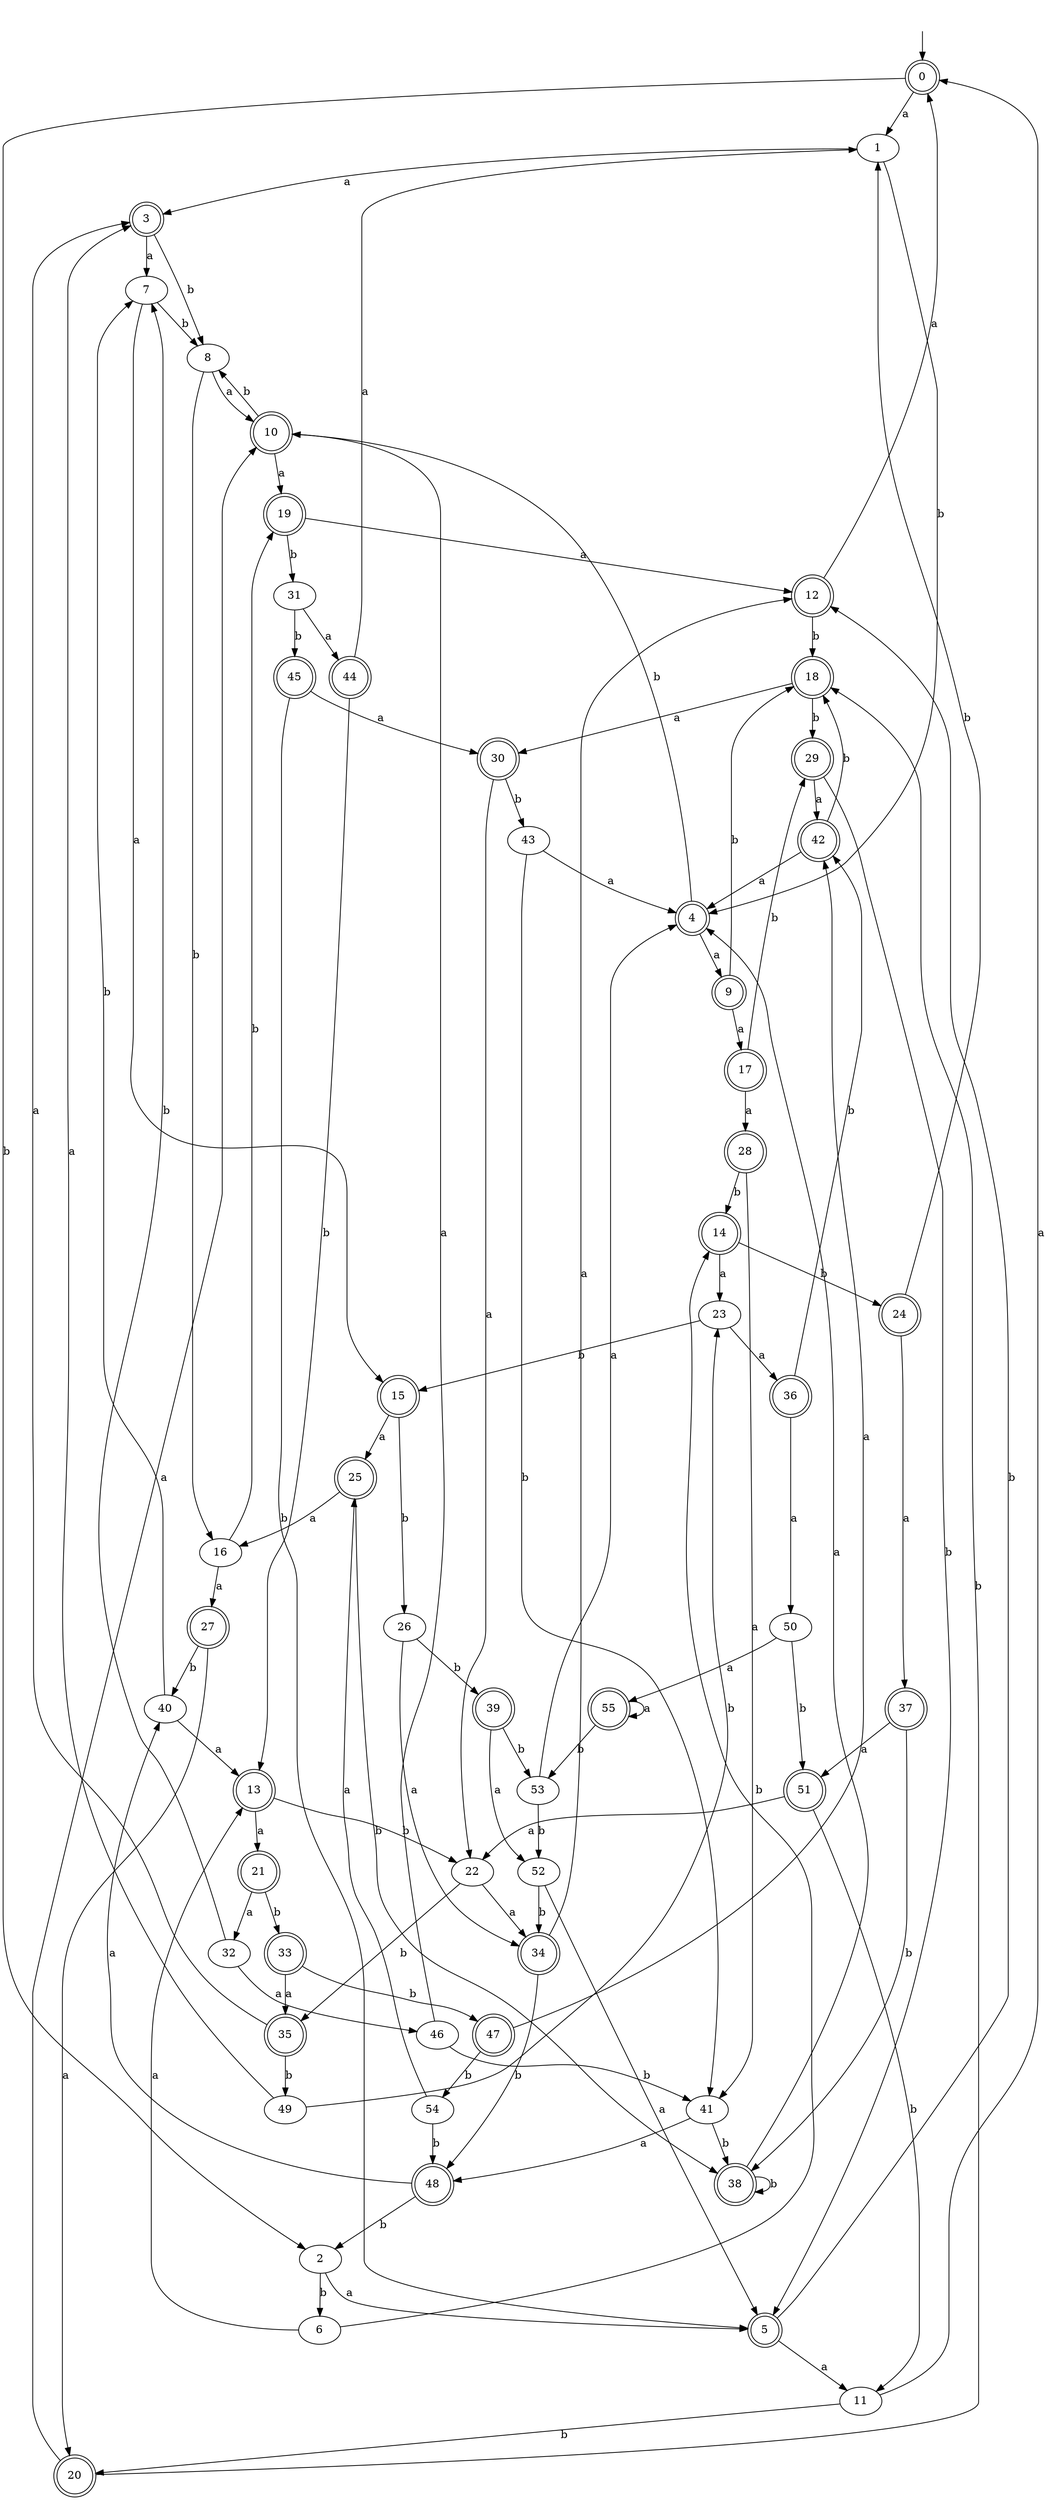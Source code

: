 digraph RandomDFA {
  __start0 [label="", shape=none];
  __start0 -> 0 [label=""];
  0 [shape=circle] [shape=doublecircle]
  0 -> 1 [label="a"]
  0 -> 2 [label="b"]
  1
  1 -> 3 [label="a"]
  1 -> 4 [label="b"]
  2
  2 -> 5 [label="a"]
  2 -> 6 [label="b"]
  3 [shape=doublecircle]
  3 -> 7 [label="a"]
  3 -> 8 [label="b"]
  4 [shape=doublecircle]
  4 -> 9 [label="a"]
  4 -> 10 [label="b"]
  5 [shape=doublecircle]
  5 -> 11 [label="a"]
  5 -> 12 [label="b"]
  6
  6 -> 13 [label="a"]
  6 -> 14 [label="b"]
  7
  7 -> 15 [label="a"]
  7 -> 8 [label="b"]
  8
  8 -> 10 [label="a"]
  8 -> 16 [label="b"]
  9 [shape=doublecircle]
  9 -> 17 [label="a"]
  9 -> 18 [label="b"]
  10 [shape=doublecircle]
  10 -> 19 [label="a"]
  10 -> 8 [label="b"]
  11
  11 -> 0 [label="a"]
  11 -> 20 [label="b"]
  12 [shape=doublecircle]
  12 -> 0 [label="a"]
  12 -> 18 [label="b"]
  13 [shape=doublecircle]
  13 -> 21 [label="a"]
  13 -> 22 [label="b"]
  14 [shape=doublecircle]
  14 -> 23 [label="a"]
  14 -> 24 [label="b"]
  15 [shape=doublecircle]
  15 -> 25 [label="a"]
  15 -> 26 [label="b"]
  16
  16 -> 27 [label="a"]
  16 -> 19 [label="b"]
  17 [shape=doublecircle]
  17 -> 28 [label="a"]
  17 -> 29 [label="b"]
  18 [shape=doublecircle]
  18 -> 30 [label="a"]
  18 -> 29 [label="b"]
  19 [shape=doublecircle]
  19 -> 12 [label="a"]
  19 -> 31 [label="b"]
  20 [shape=doublecircle]
  20 -> 10 [label="a"]
  20 -> 18 [label="b"]
  21 [shape=doublecircle]
  21 -> 32 [label="a"]
  21 -> 33 [label="b"]
  22
  22 -> 34 [label="a"]
  22 -> 35 [label="b"]
  23
  23 -> 36 [label="a"]
  23 -> 15 [label="b"]
  24 [shape=doublecircle]
  24 -> 37 [label="a"]
  24 -> 1 [label="b"]
  25 [shape=doublecircle]
  25 -> 16 [label="a"]
  25 -> 38 [label="b"]
  26
  26 -> 34 [label="a"]
  26 -> 39 [label="b"]
  27 [shape=doublecircle]
  27 -> 20 [label="a"]
  27 -> 40 [label="b"]
  28 [shape=doublecircle]
  28 -> 41 [label="a"]
  28 -> 14 [label="b"]
  29 [shape=doublecircle]
  29 -> 42 [label="a"]
  29 -> 5 [label="b"]
  30 [shape=doublecircle]
  30 -> 22 [label="a"]
  30 -> 43 [label="b"]
  31
  31 -> 44 [label="a"]
  31 -> 45 [label="b"]
  32
  32 -> 46 [label="a"]
  32 -> 7 [label="b"]
  33 [shape=doublecircle]
  33 -> 35 [label="a"]
  33 -> 47 [label="b"]
  34 [shape=doublecircle]
  34 -> 12 [label="a"]
  34 -> 48 [label="b"]
  35 [shape=doublecircle]
  35 -> 3 [label="a"]
  35 -> 49 [label="b"]
  36 [shape=doublecircle]
  36 -> 50 [label="a"]
  36 -> 42 [label="b"]
  37 [shape=doublecircle]
  37 -> 51 [label="a"]
  37 -> 38 [label="b"]
  38 [shape=doublecircle]
  38 -> 4 [label="a"]
  38 -> 38 [label="b"]
  39 [shape=doublecircle]
  39 -> 52 [label="a"]
  39 -> 53 [label="b"]
  40
  40 -> 13 [label="a"]
  40 -> 7 [label="b"]
  41
  41 -> 48 [label="a"]
  41 -> 38 [label="b"]
  42 [shape=doublecircle]
  42 -> 4 [label="a"]
  42 -> 18 [label="b"]
  43
  43 -> 4 [label="a"]
  43 -> 41 [label="b"]
  44 [shape=doublecircle]
  44 -> 1 [label="a"]
  44 -> 13 [label="b"]
  45 [shape=doublecircle]
  45 -> 30 [label="a"]
  45 -> 5 [label="b"]
  46
  46 -> 10 [label="a"]
  46 -> 41 [label="b"]
  47 [shape=doublecircle]
  47 -> 42 [label="a"]
  47 -> 54 [label="b"]
  48 [shape=doublecircle]
  48 -> 40 [label="a"]
  48 -> 2 [label="b"]
  49
  49 -> 3 [label="a"]
  49 -> 23 [label="b"]
  50
  50 -> 55 [label="a"]
  50 -> 51 [label="b"]
  51 [shape=doublecircle]
  51 -> 22 [label="a"]
  51 -> 11 [label="b"]
  52
  52 -> 5 [label="a"]
  52 -> 34 [label="b"]
  53
  53 -> 4 [label="a"]
  53 -> 52 [label="b"]
  54
  54 -> 25 [label="a"]
  54 -> 48 [label="b"]
  55 [shape=doublecircle]
  55 -> 55 [label="a"]
  55 -> 53 [label="b"]
}
